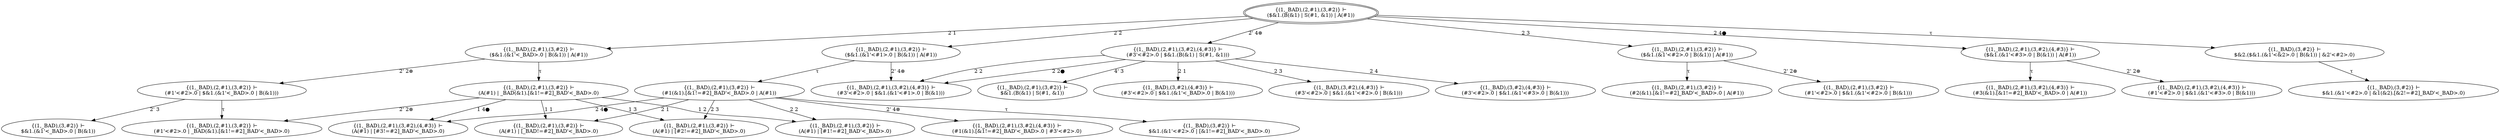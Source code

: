 digraph {
    s0 [peripheries=2,label="{(1,_BAD),(2,#1),(3,#2)} ⊢
($&1.(B(&1) | S(#1, &1)) | A(#1))"]
    s1 [label="{(1,_BAD),(2,#1),(3,#2)} ⊢
($&1.(&1'<_BAD>.0 | B(&1)) | A(#1))"]
    s2 [label="{(1,_BAD),(2,#1),(3,#2)} ⊢
($&1.(&1'<#1>.0 | B(&1)) | A(#1))"]
    s3 [label="{(1,_BAD),(2,#1),(3,#2)} ⊢
($&1.(&1'<#2>.0 | B(&1)) | A(#1))"]
    s4 [label="{(1,_BAD),(2,#1),(3,#2),(4,#3)} ⊢
($&1.(&1'<#3>.0 | B(&1)) | A(#1))"]
    s5 [label="{(1,_BAD),(2,#1),(3,#2),(4,#3)} ⊢
(#3'<#2>.0 | $&1.(B(&1) | S(#1, &1)))"]
    s6 [label="{(1,_BAD),(3,#2)} ⊢
$&2.($&1.(&1'<&2>.0 | B(&1)) | &2'<#2>.0)"]
    s7 [label="{(1,_BAD),(2,#1),(3,#2)} ⊢
(A(#1) | _BAD(&1).[&1!=#2]_BAD'<_BAD>.0)"]
    s8 [label="{(1,_BAD),(2,#1),(3,#2)} ⊢
(#1'<#2>.0 | $&1.(&1'<_BAD>.0 | B(&1)))"]
    s9 [label="{(1,_BAD),(2,#1),(3,#2)} ⊢
(#1(&1).[&1!=#2]_BAD'<_BAD>.0 | A(#1))"]
    s10 [label="{(1,_BAD),(2,#1),(3,#2),(4,#3)} ⊢
(#3'<#2>.0 | $&1.(&1'<#1>.0 | B(&1)))"]
    s11 [label="{(1,_BAD),(2,#1),(3,#2)} ⊢
(#2(&1).[&1!=#2]_BAD'<_BAD>.0 | A(#1))"]
    s12 [label="{(1,_BAD),(2,#1),(3,#2)} ⊢
(#1'<#2>.0 | $&1.(&1'<#2>.0 | B(&1)))"]
    s13 [label="{(1,_BAD),(2,#1),(3,#2),(4,#3)} ⊢
(#3(&1).[&1!=#2]_BAD'<_BAD>.0 | A(#1))"]
    s14 [label="{(1,_BAD),(2,#1),(3,#2),(4,#3)} ⊢
(#1'<#2>.0 | $&1.(&1'<#3>.0 | B(&1)))"]
    s15 [label="{(1,_BAD),(2,#1),(3,#2)} ⊢
$&1.(B(&1) | S(#1, &1))"]
    s16 [label="{(1,_BAD),(3,#2),(4,#3)} ⊢
(#3'<#2>.0 | $&1.(&1'<_BAD>.0 | B(&1)))"]
    s17 [label="{(1,_BAD),(3,#2),(4,#3)} ⊢
(#3'<#2>.0 | $&1.(&1'<#2>.0 | B(&1)))"]
    s18 [label="{(1,_BAD),(3,#2),(4,#3)} ⊢
(#3'<#2>.0 | $&1.(&1'<#3>.0 | B(&1)))"]
    s19 [label="{(1,_BAD),(3,#2)} ⊢
$&1.(&1'<#2>.0 | &1(&2).[&2!=#2]_BAD'<_BAD>.0)"]
    s20 [label="{(1,_BAD),(2,#1),(3,#2)} ⊢
(#1'<#2>.0 | _BAD(&1).[&1!=#2]_BAD'<_BAD>.0)"]
    s21 [label="{(1,_BAD),(2,#1),(3,#2)} ⊢
(A(#1) | [_BAD!=#2]_BAD'<_BAD>.0)"]
    s22 [label="{(1,_BAD),(2,#1),(3,#2)} ⊢
(A(#1) | [#1!=#2]_BAD'<_BAD>.0)"]
    s23 [label="{(1,_BAD),(2,#1),(3,#2)} ⊢
(A(#1) | [#2!=#2]_BAD'<_BAD>.0)"]
    s24 [label="{(1,_BAD),(2,#1),(3,#2),(4,#3)} ⊢
(A(#1) | [#3!=#2]_BAD'<_BAD>.0)"]
    s25 [label="{(1,_BAD),(3,#2)} ⊢
$&1.(&1'<_BAD>.0 | B(&1))"]
    s26 [label="{(1,_BAD),(2,#1),(3,#2),(4,#3)} ⊢
(#1(&1).[&1!=#2]_BAD'<_BAD>.0 | #3'<#2>.0)"]
    s27 [label="{(1,_BAD),(3,#2)} ⊢
$&1.(&1'<#2>.0 | [&1!=#2]_BAD'<_BAD>.0)"]

    s0 -> s1 [label="2 1"]
    s0 -> s2 [label="2 2"]
    s0 -> s3 [label="2 3"]
    s0 -> s4 [label="2 4●"]
    s0 -> s5 [label="2' 4⊛"]
    s0 -> s6 [label="τ"]
    s1 -> s7 [label="τ"]
    s1 -> s8 [label="2' 2⊛"]
    s2 -> s9 [label="τ"]
    s2 -> s10 [label="2' 4⊛"]
    s3 -> s11 [label="τ"]
    s3 -> s12 [label="2' 2⊛"]
    s4 -> s13 [label="τ"]
    s4 -> s14 [label="2' 2⊛"]
    s5 -> s15 [label="4' 3"]
    s5 -> s16 [label="2 1"]
    s5 -> s10 [label="2 2"]
    s5 -> s17 [label="2 3"]
    s5 -> s18 [label="2 4"]
    s5 -> s10 [label="2 2●"]
    s6 -> s19 [label="τ"]
    s7 -> s20 [label="2' 2⊛"]
    s7 -> s21 [label="1 1"]
    s7 -> s22 [label="1 2"]
    s7 -> s23 [label="1 3"]
    s7 -> s24 [label="1 4●"]
    s8 -> s25 [label="2' 3"]
    s8 -> s20 [label="τ"]
    s9 -> s21 [label="2 1"]
    s9 -> s22 [label="2 2"]
    s9 -> s23 [label="2 3"]
    s9 -> s24 [label="2 4●"]
    s9 -> s26 [label="2' 4⊛"]
    s9 -> s27 [label="τ"]
}
